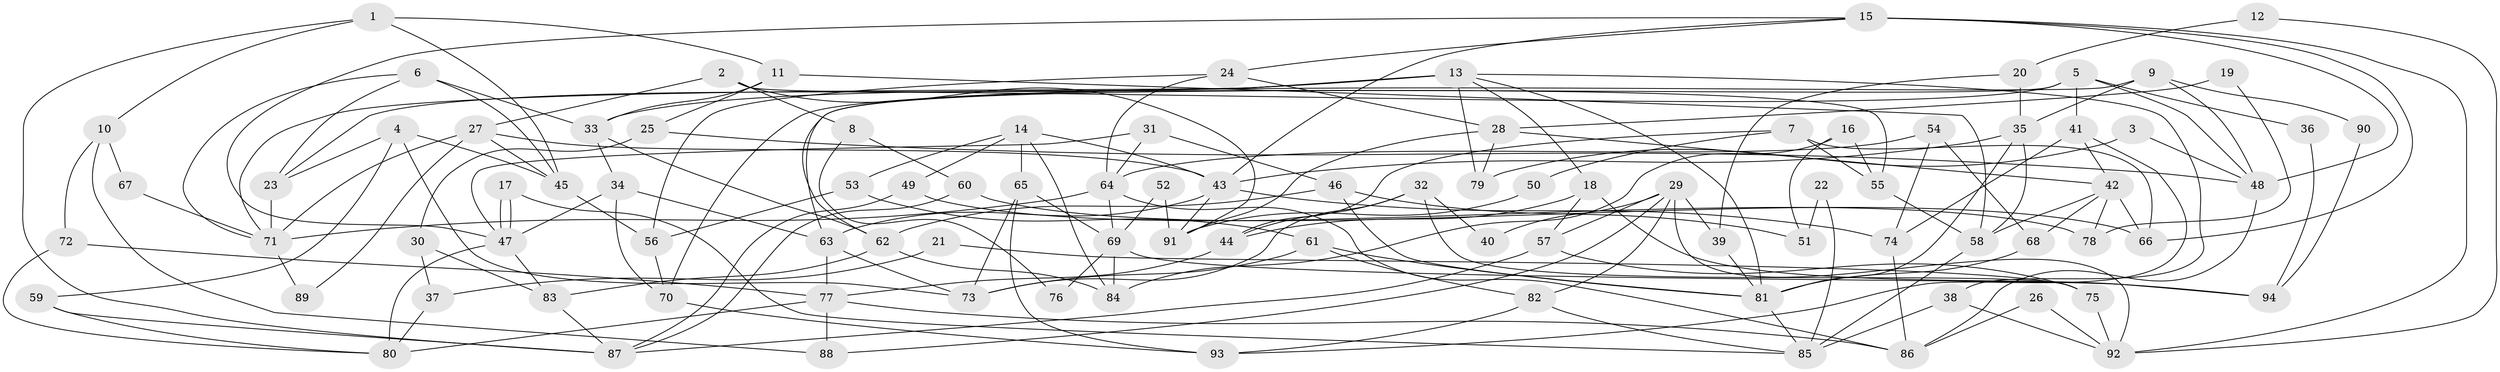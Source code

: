 // coarse degree distribution, {4: 0.26153846153846155, 2: 0.12307692307692308, 7: 0.15384615384615385, 3: 0.15384615384615385, 5: 0.12307692307692308, 12: 0.015384615384615385, 6: 0.09230769230769231, 8: 0.06153846153846154, 10: 0.015384615384615385}
// Generated by graph-tools (version 1.1) at 2025/52/02/27/25 19:52:07]
// undirected, 94 vertices, 188 edges
graph export_dot {
graph [start="1"]
  node [color=gray90,style=filled];
  1;
  2;
  3;
  4;
  5;
  6;
  7;
  8;
  9;
  10;
  11;
  12;
  13;
  14;
  15;
  16;
  17;
  18;
  19;
  20;
  21;
  22;
  23;
  24;
  25;
  26;
  27;
  28;
  29;
  30;
  31;
  32;
  33;
  34;
  35;
  36;
  37;
  38;
  39;
  40;
  41;
  42;
  43;
  44;
  45;
  46;
  47;
  48;
  49;
  50;
  51;
  52;
  53;
  54;
  55;
  56;
  57;
  58;
  59;
  60;
  61;
  62;
  63;
  64;
  65;
  66;
  67;
  68;
  69;
  70;
  71;
  72;
  73;
  74;
  75;
  76;
  77;
  78;
  79;
  80;
  81;
  82;
  83;
  84;
  85;
  86;
  87;
  88;
  89;
  90;
  91;
  92;
  93;
  94;
  1 -- 11;
  1 -- 87;
  1 -- 10;
  1 -- 45;
  2 -- 27;
  2 -- 91;
  2 -- 8;
  2 -- 55;
  3 -- 79;
  3 -- 48;
  4 -- 45;
  4 -- 23;
  4 -- 59;
  4 -- 73;
  5 -- 48;
  5 -- 62;
  5 -- 23;
  5 -- 36;
  5 -- 41;
  6 -- 45;
  6 -- 23;
  6 -- 33;
  6 -- 71;
  7 -- 55;
  7 -- 44;
  7 -- 50;
  7 -- 66;
  8 -- 60;
  8 -- 76;
  9 -- 63;
  9 -- 35;
  9 -- 48;
  9 -- 90;
  10 -- 72;
  10 -- 67;
  10 -- 88;
  11 -- 58;
  11 -- 33;
  11 -- 25;
  12 -- 92;
  12 -- 20;
  13 -- 33;
  13 -- 71;
  13 -- 18;
  13 -- 38;
  13 -- 70;
  13 -- 79;
  13 -- 81;
  14 -- 43;
  14 -- 65;
  14 -- 49;
  14 -- 53;
  14 -- 84;
  15 -- 48;
  15 -- 47;
  15 -- 24;
  15 -- 43;
  15 -- 66;
  15 -- 92;
  16 -- 84;
  16 -- 55;
  16 -- 51;
  17 -- 47;
  17 -- 47;
  17 -- 85;
  18 -- 44;
  18 -- 57;
  18 -- 94;
  19 -- 28;
  19 -- 78;
  20 -- 39;
  20 -- 35;
  21 -- 37;
  21 -- 75;
  22 -- 85;
  22 -- 51;
  23 -- 71;
  24 -- 56;
  24 -- 28;
  24 -- 64;
  25 -- 48;
  25 -- 30;
  26 -- 86;
  26 -- 92;
  27 -- 71;
  27 -- 43;
  27 -- 45;
  27 -- 89;
  28 -- 42;
  28 -- 79;
  28 -- 91;
  29 -- 82;
  29 -- 92;
  29 -- 39;
  29 -- 40;
  29 -- 57;
  29 -- 88;
  30 -- 83;
  30 -- 37;
  31 -- 47;
  31 -- 46;
  31 -- 64;
  32 -- 73;
  32 -- 75;
  32 -- 40;
  32 -- 44;
  33 -- 34;
  33 -- 62;
  34 -- 70;
  34 -- 47;
  34 -- 63;
  35 -- 43;
  35 -- 81;
  35 -- 58;
  36 -- 94;
  37 -- 80;
  38 -- 85;
  38 -- 92;
  39 -- 81;
  41 -- 74;
  41 -- 42;
  41 -- 93;
  42 -- 66;
  42 -- 58;
  42 -- 68;
  42 -- 78;
  43 -- 63;
  43 -- 74;
  43 -- 91;
  44 -- 77;
  45 -- 56;
  46 -- 62;
  46 -- 81;
  46 -- 51;
  47 -- 80;
  47 -- 83;
  48 -- 86;
  49 -- 87;
  49 -- 78;
  50 -- 91;
  52 -- 69;
  52 -- 91;
  53 -- 61;
  53 -- 56;
  54 -- 64;
  54 -- 68;
  54 -- 74;
  55 -- 58;
  56 -- 70;
  57 -- 75;
  57 -- 87;
  58 -- 85;
  59 -- 87;
  59 -- 80;
  60 -- 87;
  60 -- 66;
  61 -- 73;
  61 -- 81;
  61 -- 82;
  62 -- 84;
  62 -- 83;
  63 -- 77;
  63 -- 73;
  64 -- 69;
  64 -- 71;
  64 -- 86;
  65 -- 93;
  65 -- 73;
  65 -- 69;
  67 -- 71;
  68 -- 81;
  69 -- 76;
  69 -- 84;
  69 -- 94;
  70 -- 93;
  71 -- 89;
  72 -- 77;
  72 -- 80;
  74 -- 86;
  75 -- 92;
  77 -- 88;
  77 -- 86;
  77 -- 80;
  81 -- 85;
  82 -- 93;
  82 -- 85;
  83 -- 87;
  90 -- 94;
}
